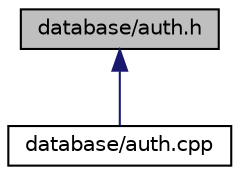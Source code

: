 digraph "database/auth.h"
{
  edge [fontname="Helvetica",fontsize="10",labelfontname="Helvetica",labelfontsize="10"];
  node [fontname="Helvetica",fontsize="10",shape=record];
  Node9 [label="database/auth.h",height=0.2,width=0.4,color="black", fillcolor="grey75", style="filled", fontcolor="black"];
  Node9 -> Node10 [dir="back",color="midnightblue",fontsize="10",style="solid",fontname="Helvetica"];
  Node10 [label="database/auth.cpp",height=0.2,width=0.4,color="black", fillcolor="white", style="filled",URL="$auth_8cpp.html",tooltip="Implementation for user authentiation with email and password. "];
}
